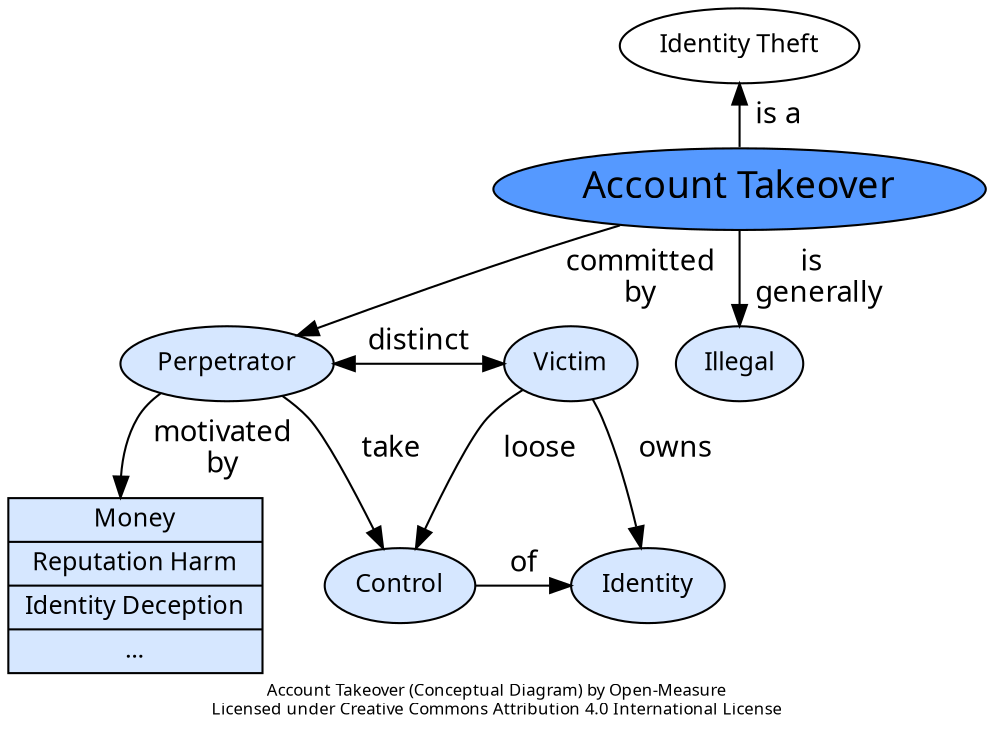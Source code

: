 digraph G {
	rankdir="TB";
	ranksep="0";
	splines="curve";
	newrank=true;
	packmode="clust";
	compound=true;
	fontname="Calibri";
	label="Account Takeover (Conceptual Diagram) by Open-Measure\nLicensed under Creative Commons Attribution 4.0 International License";
	fontsize=8;
	node[shape="ellipse", fontsize=12, fillcolor="#d6e7ff", style="filled", fontname="Calibri"];
	edge[fontname="Calibri", minlen="1"];

	# Parent Concept
	n_identity_theft [label="Identity Theft", fillcolor="#ffffff"];
	n_identity_theft -> n_account_takeover [weight=10, label="  is a  ", dir="back"];

	# Concept
	n_account_takeover [label="Account Takeover", fontsize=18, fillcolor="#5599ff", URL="https://open-measure.atlassian.net/wiki/spaces/DIC/pages/1079050286"];

	# Key Characteristics
	n_account_takeover -> n_perpetrator [label="  committed  \n  by  "];
	n_perpetrator [label="Perpetrator", URL="https://open-measure.atlassian.net/wiki/spaces/DIC/pages/67600948"];
	n_perpetrator -> n_control [label="  take  "];
	n_control [label="Control"];
	n_control -> n_identity [label="  of  "];
	n_identity [label="Identity", URL="https://open-measure.atlassian.net/wiki/spaces/DIC/pages/67600948"];
	n_victim [label="Victim", URL="https://open-measure.atlassian.net/wiki/spaces/DIC/pages/123830932"];
	n_perpetrator -> n_victim [label="  distinct  ", dir="both"];
	n_victim -> n_control [label="  loose  "];
	n_victim -> n_identity [label="  owns  "];
	n_perpetrator -> n_motivations [label="  motivated  \n  by  "];
	n_motivations [label="{<money> Money|<reputation_harm> Reputation Harm|<identity_deception> Identity Deception|<etc> ...}", shape="record", color="black", fontcolor="black"];

	# Children Concepts
	n_account_takeover -> n_characteristics [weight=10, label=" is  \n  generally "];
	n_characteristics [label="Illegal"];

	# Levels
	{ rank=same; n_perpetrator; n_victim }
		{ rank=same; n_control; n_identity }

}
